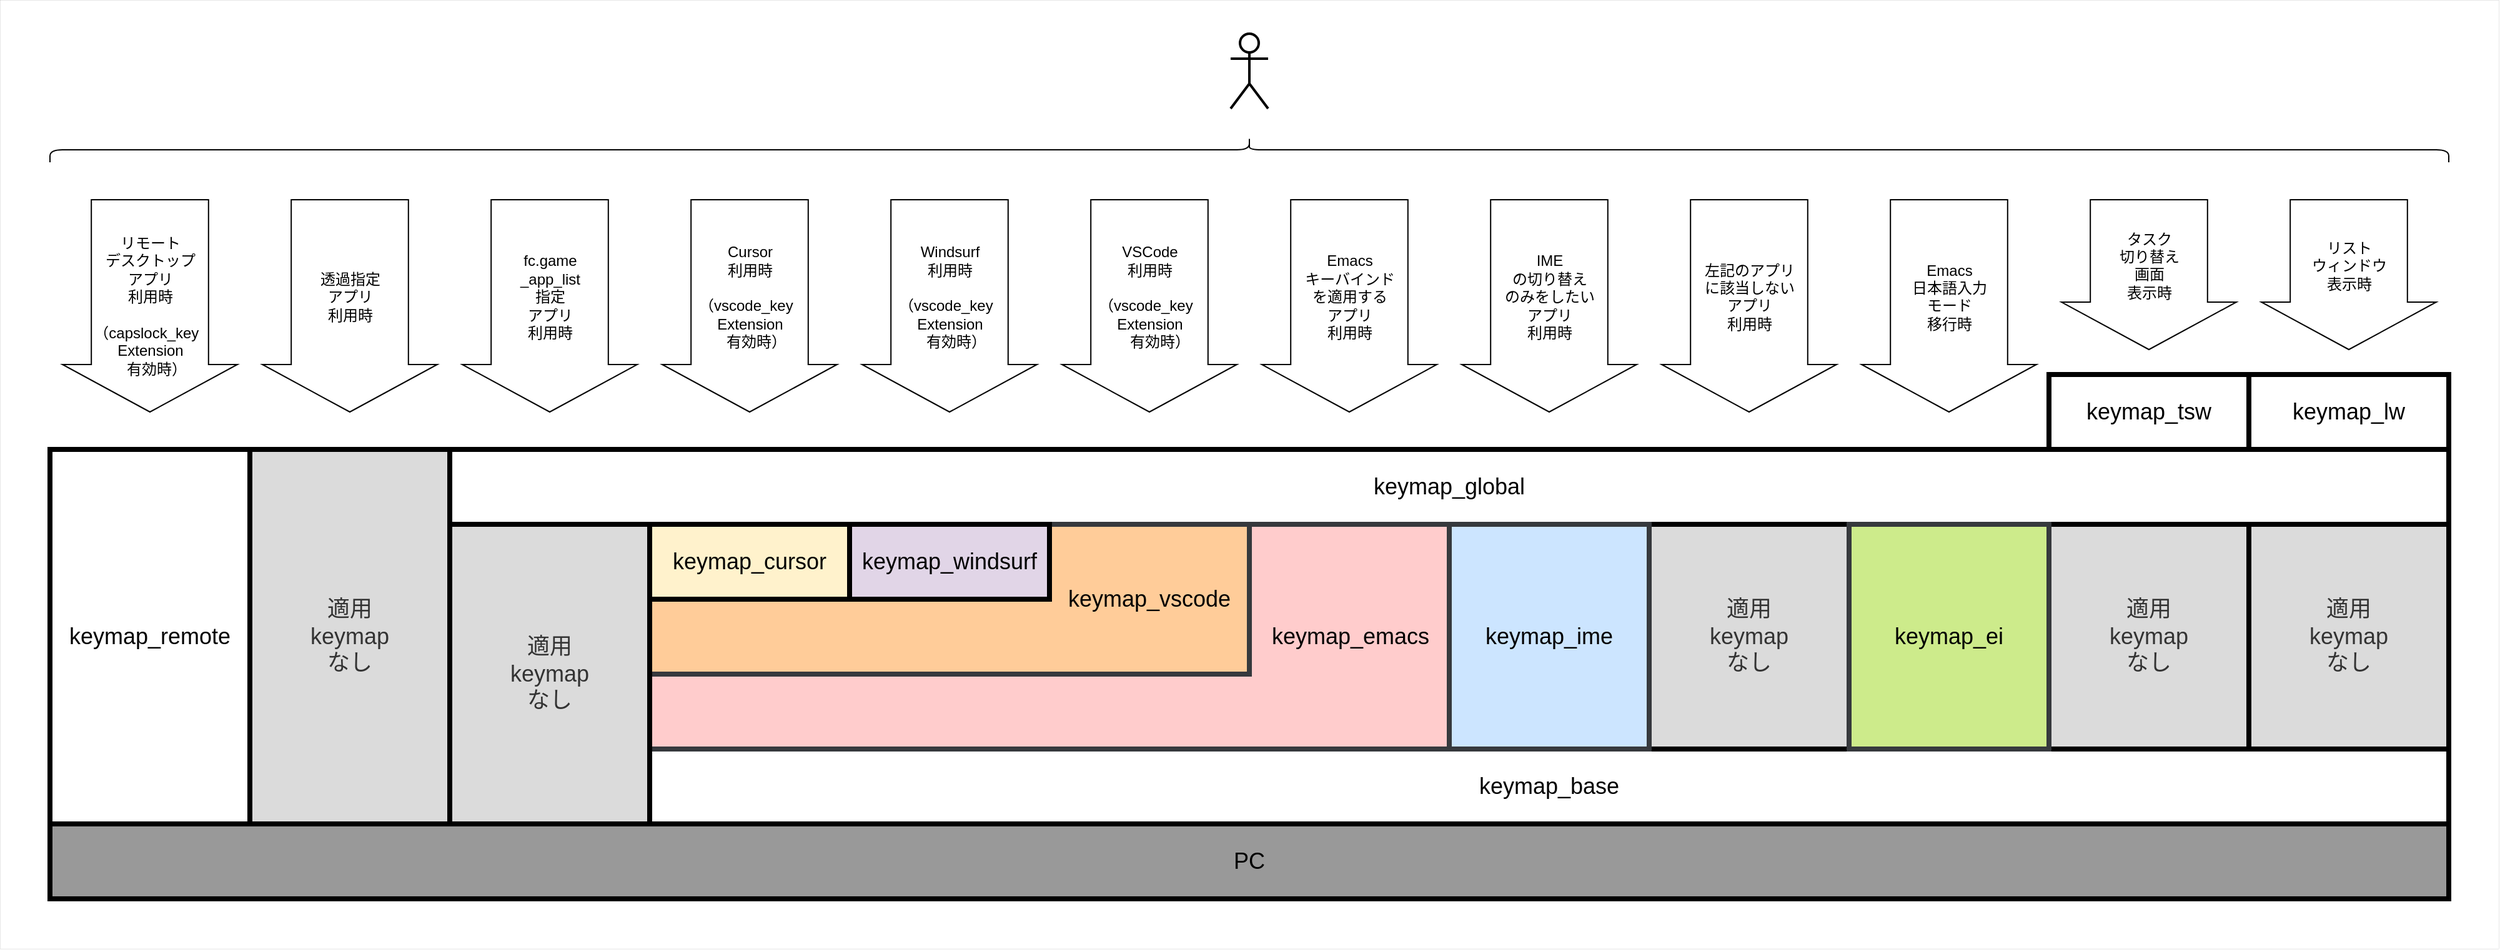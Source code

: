 <mxfile version="26.1.1">
  <diagram name="ページ1" id="5GmA5azT59qMRVNA7XrL">
    <mxGraphModel dx="3756" dy="820" grid="1" gridSize="10" guides="1" tooltips="1" connect="1" arrows="1" fold="1" page="1" pageScale="1" pageWidth="1169" pageHeight="827" math="0" shadow="0">
      <root>
        <mxCell id="0" />
        <mxCell id="1" parent="0" />
        <mxCell id="R3ex-nuZuo4BqBKcZroz-3" value="" style="rounded=0;whiteSpace=wrap;html=1;strokeWidth=0;" parent="1" vertex="1">
          <mxGeometry x="-1440" y="80" width="2000" height="760" as="geometry" />
        </mxCell>
        <mxCell id="ZNUdISC1LJWlkmwr6NwV-11" value="適用&lt;br style=&quot;font-size: 18px;&quot;&gt;keymap&lt;br style=&quot;font-size: 18px;&quot;&gt;なし" style="rounded=0;whiteSpace=wrap;html=1;strokeWidth=4;fontSize=18;fillColor=#dbdbdb;fontColor=#333333;strokeColor=#000000;" parent="1" vertex="1">
          <mxGeometry x="-120" y="500" width="160" height="180" as="geometry" />
        </mxCell>
        <mxCell id="8uGnQqRoo8XHkAc7qmPf-10" value="&lt;font style=&quot;font-size: 18px;&quot;&gt;keymap_global&lt;br&gt;&lt;/font&gt;" style="rounded=0;whiteSpace=wrap;html=1;strokeWidth=4;align=center;" parent="1" vertex="1">
          <mxGeometry x="-1080" y="440" width="1600" height="60" as="geometry" />
        </mxCell>
        <mxCell id="8uGnQqRoo8XHkAc7qmPf-1" value="&lt;font style=&quot;font-size: 18px;&quot;&gt;keymap_base&lt;/font&gt;" style="rounded=0;whiteSpace=wrap;html=1;strokeWidth=4;" parent="1" vertex="1">
          <mxGeometry x="-920" y="680" width="1440" height="60" as="geometry" />
        </mxCell>
        <mxCell id="8uGnQqRoo8XHkAc7qmPf-2" value="&lt;font style=&quot;font-size: 18px;&quot;&gt;　　　　　　　&amp;nbsp; &amp;nbsp; &amp;nbsp; &amp;nbsp; &amp;nbsp; &amp;nbsp; &amp;nbsp; &amp;nbsp; &amp;nbsp; &amp;nbsp; &amp;nbsp; &amp;nbsp; &amp;nbsp; &amp;nbsp; &amp;nbsp; &amp;nbsp; &amp;nbsp; &amp;nbsp; &amp;nbsp; &amp;nbsp; &amp;nbsp; &amp;nbsp; &amp;nbsp; &amp;nbsp; &amp;nbsp; &amp;nbsp; &amp;nbsp; &amp;nbsp; &amp;nbsp; &amp;nbsp; &amp;nbsp; &amp;nbsp; &amp;nbsp;　　 keymap_emacs&lt;/font&gt;" style="rounded=0;whiteSpace=wrap;html=1;strokeWidth=4;fillColor=#ffcccc;strokeColor=#36393d;" parent="1" vertex="1">
          <mxGeometry x="-930" y="500" width="650" height="180" as="geometry" />
        </mxCell>
        <mxCell id="8uGnQqRoo8XHkAc7qmPf-4" value="&lt;font style=&quot;font-size: 18px;&quot;&gt;keymap_ime&lt;/font&gt;" style="rounded=0;whiteSpace=wrap;html=1;strokeWidth=4;fillColor=#cce5ff;strokeColor=#36393d;" parent="1" vertex="1">
          <mxGeometry x="-280" y="500" width="160" height="180" as="geometry" />
        </mxCell>
        <mxCell id="8uGnQqRoo8XHkAc7qmPf-7" value="&lt;font style=&quot;font-size: 18px;&quot;&gt;keymap_tsw&lt;/font&gt;" style="rounded=0;whiteSpace=wrap;html=1;strokeWidth=4;" parent="1" vertex="1">
          <mxGeometry x="200" y="380" width="160" height="60" as="geometry" />
        </mxCell>
        <mxCell id="8uGnQqRoo8XHkAc7qmPf-8" value="&lt;font style=&quot;font-size: 18px;&quot;&gt;keymap_lw&lt;/font&gt;" style="rounded=0;whiteSpace=wrap;html=1;strokeWidth=4;" parent="1" vertex="1">
          <mxGeometry x="360" y="380" width="160" height="60" as="geometry" />
        </mxCell>
        <mxCell id="8uGnQqRoo8XHkAc7qmPf-9" value="&lt;font style=&quot;font-size: 18px;&quot;&gt;&amp;nbsp; &amp;nbsp; &amp;nbsp; &amp;nbsp; &amp;nbsp; &amp;nbsp; &amp;nbsp; &amp;nbsp; &amp;nbsp; &amp;nbsp; &amp;nbsp; &amp;nbsp; &amp;nbsp; &amp;nbsp; &amp;nbsp; &amp;nbsp; &amp;nbsp; &amp;nbsp; &amp;nbsp; &amp;nbsp; &amp;nbsp; &amp;nbsp; &amp;nbsp; &amp;nbsp; &amp;nbsp; &amp;nbsp; &amp;nbsp; &amp;nbsp; &amp;nbsp; &amp;nbsp; &amp;nbsp; &amp;nbsp; keymap_vscode&lt;/font&gt;" style="rounded=0;whiteSpace=wrap;html=1;strokeWidth=4;fillColor=#ffcc99;strokeColor=#36393d;" parent="1" vertex="1">
          <mxGeometry x="-920" y="500" width="480" height="120" as="geometry" />
        </mxCell>
        <mxCell id="8uGnQqRoo8XHkAc7qmPf-16" value="リスト&lt;br&gt;ウィンドウ&lt;br&gt;表示時&lt;br&gt;　" style="html=1;shadow=0;dashed=0;align=center;verticalAlign=middle;shape=mxgraph.arrows2.arrow;dy=0.33;dx=38;direction=south;notch=0;strokeWidth=1;" parent="1" vertex="1">
          <mxGeometry x="370" y="240" width="140" height="120" as="geometry" />
        </mxCell>
        <mxCell id="8uGnQqRoo8XHkAc7qmPf-17" value="タスク&lt;br&gt;切り替え&lt;br&gt;画面&lt;br&gt;表示時&lt;br&gt;　" style="html=1;shadow=0;dashed=0;align=center;verticalAlign=middle;shape=mxgraph.arrows2.arrow;dy=0.33;dx=38;direction=south;notch=0;strokeWidth=1;" parent="1" vertex="1">
          <mxGeometry x="210" y="240" width="140" height="120" as="geometry" />
        </mxCell>
        <mxCell id="NDCZV5FXc2qCAnFAwnTU-1" value="" style="shape=curlyBracket;whiteSpace=wrap;html=1;rounded=1;flipH=1;labelPosition=right;verticalLabelPosition=middle;align=left;verticalAlign=middle;rotation=-90;" parent="1" vertex="1">
          <mxGeometry x="-450" y="-760" width="20" height="1920" as="geometry" />
        </mxCell>
        <mxCell id="y4j9JO9H34aeiVaLA8et-1" value="適用&lt;br style=&quot;font-size: 18px;&quot;&gt;keymap&lt;br style=&quot;font-size: 18px;&quot;&gt;なし" style="rounded=0;whiteSpace=wrap;html=1;strokeWidth=4;fontSize=18;fillColor=#dbdbdb;fontColor=#333333;strokeColor=#000000;" parent="1" vertex="1">
          <mxGeometry x="200" y="500" width="160" height="180" as="geometry" />
        </mxCell>
        <mxCell id="y4j9JO9H34aeiVaLA8et-2" value="適用&lt;br style=&quot;font-size: 18px;&quot;&gt;keymap&lt;br style=&quot;font-size: 18px;&quot;&gt;なし" style="rounded=0;whiteSpace=wrap;html=1;strokeWidth=4;fontSize=18;fillColor=#dbdbdb;fontColor=#333333;strokeColor=#000000;" parent="1" vertex="1">
          <mxGeometry x="360" y="500" width="160" height="180" as="geometry" />
        </mxCell>
        <mxCell id="lBYjtZXbLTm1N8DoIs26-1" value="keymap_remote" style="rounded=0;whiteSpace=wrap;html=1;strokeWidth=4;fontSize=18;" parent="1" vertex="1">
          <mxGeometry x="-1400" y="440" width="160" height="300" as="geometry" />
        </mxCell>
        <mxCell id="lBYjtZXbLTm1N8DoIs26-3" value="" style="shape=umlActor;verticalLabelPosition=bottom;verticalAlign=top;html=1;strokeWidth=2;" parent="1" vertex="1">
          <mxGeometry x="-455" y="107" width="30" height="60" as="geometry" />
        </mxCell>
        <mxCell id="8uGnQqRoo8XHkAc7qmPf-6" value="&lt;font style=&quot;font-size: 18px;&quot;&gt;keymap_ei&lt;/font&gt;" style="rounded=0;whiteSpace=wrap;html=1;strokeWidth=4;fillColor=#cdeb8b;strokeColor=#36393d;" parent="1" vertex="1">
          <mxGeometry x="40" y="500" width="160" height="180" as="geometry" />
        </mxCell>
        <mxCell id="8uGnQqRoo8XHkAc7qmPf-24" value="適用&lt;br style=&quot;font-size: 18px;&quot;&gt;keymap&lt;br style=&quot;font-size: 18px;&quot;&gt;なし" style="rounded=0;whiteSpace=wrap;html=1;strokeWidth=4;fontSize=18;fillColor=#dbdbdb;fontColor=#333333;strokeColor=#000000;" parent="1" vertex="1">
          <mxGeometry x="-1080" y="500" width="160" height="240" as="geometry" />
        </mxCell>
        <mxCell id="8uGnQqRoo8XHkAc7qmPf-15" value="適用&lt;br style=&quot;font-size: 18px;&quot;&gt;keymap&lt;br style=&quot;font-size: 18px;&quot;&gt;なし" style="rounded=0;whiteSpace=wrap;html=1;strokeWidth=4;fontSize=18;fillColor=#dbdbdb;fontColor=#333333;strokeColor=#000000;" parent="1" vertex="1">
          <mxGeometry x="-1240" y="440" width="160" height="300" as="geometry" />
        </mxCell>
        <mxCell id="9zCoiUO8UtqV8FVcG8kC-1" value="&lt;font style=&quot;font-size: 18px;&quot;&gt;PC&lt;/font&gt;" style="rounded=0;whiteSpace=wrap;html=1;strokeWidth=4;fillColor=#999999;" parent="1" vertex="1">
          <mxGeometry x="-1400" y="740" width="1920" height="60" as="geometry" />
        </mxCell>
        <mxCell id="gziYy8DDYO_H2cKHDIVB-1" value="&lt;font style=&quot;font-size: 18px;&quot;&gt;keymap_cursor&lt;/font&gt;" style="rounded=0;whiteSpace=wrap;html=1;strokeWidth=4;fillColor=#fff2cc;strokeColor=#000000;" parent="1" vertex="1">
          <mxGeometry x="-920" y="500" width="160" height="60" as="geometry" />
        </mxCell>
        <mxCell id="b9cJw6TPrNrNeEvLALqt-3" value="&lt;font style=&quot;font-size: 18px;&quot;&gt;keymap_windsurf&lt;/font&gt;" style="rounded=0;whiteSpace=wrap;html=1;strokeWidth=4;fillColor=#e1d5e7;strokeColor=#000000;" parent="1" vertex="1">
          <mxGeometry x="-760" y="500" width="160" height="60" as="geometry" />
        </mxCell>
        <mxCell id="b9cJw6TPrNrNeEvLALqt-15" value="" style="group" parent="1" vertex="1" connectable="0">
          <mxGeometry x="-1390" y="240" width="1580" height="170" as="geometry" />
        </mxCell>
        <mxCell id="b9cJw6TPrNrNeEvLALqt-14" value="Cursor&lt;br&gt;利用時&lt;div&gt;&lt;br&gt;&lt;div&gt;&lt;div&gt;（vscode_key&amp;nbsp;&amp;nbsp;&lt;/div&gt;&lt;div&gt;Extension&lt;/div&gt;&lt;div&gt;&amp;nbsp; &amp;nbsp;有効時）&lt;br&gt;&lt;br&gt;&lt;/div&gt;&lt;/div&gt;&lt;/div&gt;" style="html=1;shadow=0;dashed=0;align=center;verticalAlign=middle;shape=mxgraph.arrows2.arrow;dy=0.33;dx=38;direction=south;notch=0;strokeWidth=1;" parent="b9cJw6TPrNrNeEvLALqt-15" vertex="1">
          <mxGeometry x="480" width="140" height="170.0" as="geometry" />
        </mxCell>
        <mxCell id="lBYjtZXbLTm1N8DoIs26-12" value="リモート&lt;div&gt;デスクトップ&lt;/div&gt;&lt;div&gt;アプリ&lt;/div&gt;&lt;div&gt;利用時&lt;/div&gt;&lt;div&gt;&lt;br&gt;&lt;/div&gt;&lt;div&gt;&lt;div&gt;（capslock_key&amp;nbsp;&amp;nbsp;&lt;/div&gt;&lt;div&gt;Extension&lt;/div&gt;&lt;div&gt;&amp;nbsp; &amp;nbsp;有効時）&lt;/div&gt;&lt;/div&gt;" style="html=1;shadow=0;dashed=0;align=center;verticalAlign=middle;shape=mxgraph.arrows2.arrow;dy=0.33;dx=38;direction=south;notch=0;strokeWidth=1;" parent="b9cJw6TPrNrNeEvLALqt-15" vertex="1">
          <mxGeometry width="140" height="170" as="geometry" />
        </mxCell>
        <mxCell id="gziYy8DDYO_H2cKHDIVB-2" value="Windsurf&lt;br&gt;利用時&lt;div&gt;&lt;br&gt;&lt;div&gt;&lt;div&gt;（vscode_key&amp;nbsp;&amp;nbsp;&lt;/div&gt;&lt;div&gt;Extension&lt;/div&gt;&lt;div&gt;&amp;nbsp; &amp;nbsp;有効時）&lt;br&gt;&lt;br&gt;&lt;/div&gt;&lt;/div&gt;&lt;/div&gt;" style="html=1;shadow=0;dashed=0;align=center;verticalAlign=middle;shape=mxgraph.arrows2.arrow;dy=0.33;dx=38;direction=south;notch=0;strokeWidth=1;" parent="b9cJw6TPrNrNeEvLALqt-15" vertex="1">
          <mxGeometry x="640" width="140" height="170.0" as="geometry" />
        </mxCell>
        <mxCell id="8uGnQqRoo8XHkAc7qmPf-18" value="Emacs&lt;br&gt;日本語入力&lt;br&gt;モード&lt;br&gt;移行時&lt;br&gt;　" style="html=1;shadow=0;dashed=0;align=center;verticalAlign=middle;shape=mxgraph.arrows2.arrow;dy=0.33;dx=38;direction=south;notch=0;strokeWidth=1;" parent="b9cJw6TPrNrNeEvLALqt-15" vertex="1">
          <mxGeometry x="1440" width="140" height="170.0" as="geometry" />
        </mxCell>
        <mxCell id="8uGnQqRoo8XHkAc7qmPf-19" value="IME&lt;br&gt;の切り替え&lt;br&gt;のみをしたい&lt;br&gt;アプリ&lt;br&gt;利用時&lt;br&gt;　" style="html=1;shadow=0;dashed=0;align=center;verticalAlign=middle;shape=mxgraph.arrows2.arrow;dy=0.33;dx=38;direction=south;notch=0;strokeWidth=1;" parent="b9cJw6TPrNrNeEvLALqt-15" vertex="1">
          <mxGeometry x="1120" width="140" height="170.0" as="geometry" />
        </mxCell>
        <mxCell id="8uGnQqRoo8XHkAc7qmPf-20" value="VSCode&lt;br&gt;利用時&lt;div&gt;&lt;br&gt;&lt;div&gt;（vscode_key&amp;nbsp;&amp;nbsp;&lt;/div&gt;&lt;div&gt;Extension&lt;/div&gt;&lt;span style=&quot;background-color: initial;&quot;&gt;&amp;nbsp; &amp;nbsp;有効時）&lt;/span&gt;　&lt;div&gt;&lt;br&gt;&lt;/div&gt;&lt;/div&gt;" style="html=1;shadow=0;dashed=0;align=center;verticalAlign=middle;shape=mxgraph.arrows2.arrow;dy=0.33;dx=38;direction=south;notch=0;strokeWidth=1;" parent="b9cJw6TPrNrNeEvLALqt-15" vertex="1">
          <mxGeometry x="800" width="140" height="170.0" as="geometry" />
        </mxCell>
        <mxCell id="8uGnQqRoo8XHkAc7qmPf-21" value="Emacs&lt;br&gt;キーバインド&lt;br&gt;を適用する&lt;br&gt;アプリ&lt;br&gt;利用時&lt;br&gt;　" style="html=1;shadow=0;dashed=0;align=center;verticalAlign=middle;shape=mxgraph.arrows2.arrow;dy=0.33;dx=38;direction=south;notch=0;strokeWidth=1;" parent="b9cJw6TPrNrNeEvLALqt-15" vertex="1">
          <mxGeometry x="960" width="140" height="170.0" as="geometry" />
        </mxCell>
        <mxCell id="8uGnQqRoo8XHkAc7qmPf-22" value="fc.game&lt;br&gt;_app_list&lt;br&gt;指定&lt;br&gt;アプリ&lt;br&gt;利用時&lt;br&gt;　" style="html=1;shadow=0;dashed=0;align=center;verticalAlign=middle;shape=mxgraph.arrows2.arrow;dy=0.33;dx=38;direction=south;notch=0;strokeWidth=1;" parent="b9cJw6TPrNrNeEvLALqt-15" vertex="1">
          <mxGeometry x="320" width="140" height="170.0" as="geometry" />
        </mxCell>
        <mxCell id="8uGnQqRoo8XHkAc7qmPf-23" value="透過指定&lt;br&gt;アプリ&lt;br&gt;利用時&lt;br&gt;　" style="html=1;shadow=0;dashed=0;align=center;verticalAlign=middle;shape=mxgraph.arrows2.arrow;dy=0.33;dx=38;direction=south;notch=0;strokeWidth=1;" parent="b9cJw6TPrNrNeEvLALqt-15" vertex="1">
          <mxGeometry x="160" width="140" height="170.0" as="geometry" />
        </mxCell>
        <mxCell id="ZNUdISC1LJWlkmwr6NwV-12" value="左記のアプリ&lt;br&gt;に該当しない&lt;br&gt;アプリ&lt;br&gt;利用時&lt;br&gt;&amp;nbsp;" style="html=1;shadow=0;dashed=0;align=center;verticalAlign=middle;shape=mxgraph.arrows2.arrow;dy=0.33;dx=38;direction=south;notch=0;strokeWidth=1;" parent="b9cJw6TPrNrNeEvLALqt-15" vertex="1">
          <mxGeometry x="1280" width="140" height="170.0" as="geometry" />
        </mxCell>
      </root>
    </mxGraphModel>
  </diagram>
</mxfile>
